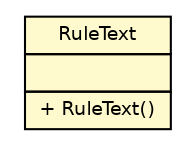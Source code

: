 #!/usr/local/bin/dot
#
# Class diagram 
# Generated by UmlGraph version 4.6 (http://www.spinellis.gr/sw/umlgraph)
#

digraph G {
	edge [fontname="Helvetica",fontsize=10,labelfontname="Helvetica",labelfontsize=10];
	node [fontname="Helvetica",fontsize=10,shape=plaintext];
	// fr.univrennes1.cri.jtacl.equipments.openbsd.RuleText
	c14418 [label=<<table border="0" cellborder="1" cellspacing="0" cellpadding="2" port="p" bgcolor="lemonChiffon" href="./RuleText.html">
		<tr><td><table border="0" cellspacing="0" cellpadding="1">
			<tr><td> RuleText </td></tr>
		</table></td></tr>
		<tr><td><table border="0" cellspacing="0" cellpadding="1">
			<tr><td align="left">  </td></tr>
		</table></td></tr>
		<tr><td><table border="0" cellspacing="0" cellpadding="1">
			<tr><td align="left"> + RuleText() </td></tr>
		</table></td></tr>
		</table>>, fontname="Helvetica", fontcolor="black", fontsize=9.0];
}


